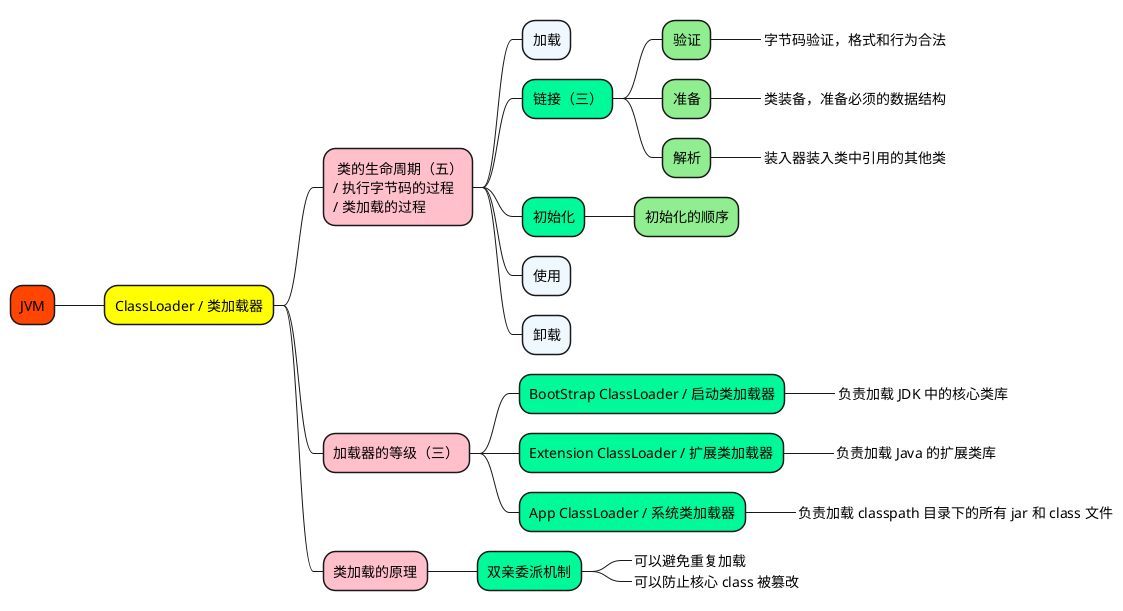 @startmindmap

+[#OrangeRed] JVM

++[#yellow] ClassLoader / 类加载器

***[#Pink]: 类的生命周期（五）
/ 执行字节码的过程
/ 类加载的过程;
++++[#AliceBlue] 加载
++++[#MediumSpringGreen] 链接（三）
+++++[#LightGreen] 验证
++++++_ 字节码验证，格式和行为合法
+++++[#LightGreen] 准备
++++++_ 类装备，准备必须的数据结构
+++++[#LightGreen] 解析
++++++_ 装入器装入类中引用的其他类
++++[#MediumSpringGreen] 初始化
+++++[#LightGreen] 初始化的顺序
++++[#AliceBlue] 使用
++++[#AliceBlue] 卸载


+++[#Pink]  加载器的等级（三）
++++[#MediumSpringGreen] BootStrap ClassLoader / 启动类加载器
+++++[#AliceBlue]_ 负责加载 JDK 中的核心类库
++++[#MediumSpringGreen] Extension ClassLoader / 扩展类加载器
+++++[#AliceBlue]_ 负责加载 Java 的扩展类库
++++[#MediumSpringGreen] App ClassLoader / 系统类加载器
+++++[#AliceBlue]_ 负责加载 classpath 目录下的所有 jar 和 class 文件


+++[#Pink]  类加载的原理
++++[#MediumSpringGreen] 双亲委派机制
+++++[#AliceBlue]_ 可以避免重复加载
+++++[#AliceBlue]_ 可以防止核心 class 被篡改


@endmindmap